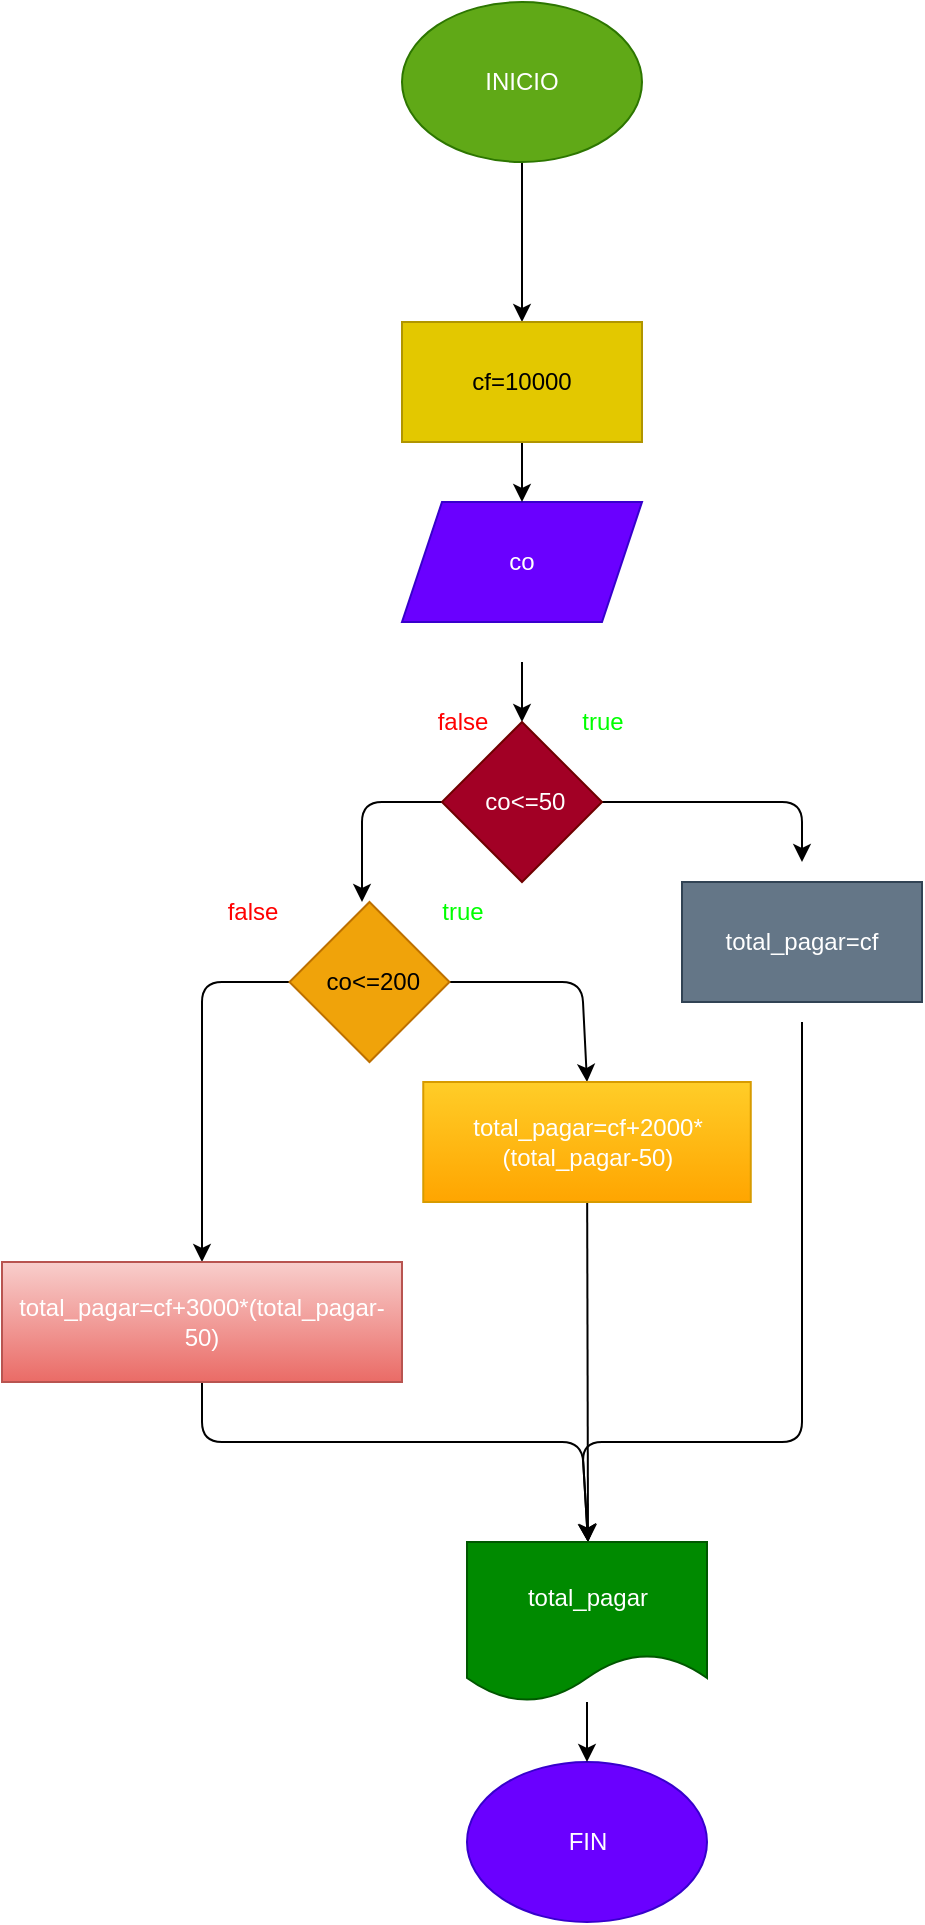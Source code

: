 <mxfile>
    <diagram id="bNt_rtY3qY7iT7Jzd-9t" name="Página-1">
        <mxGraphModel dx="1489" dy="411" grid="1" gridSize="10" guides="1" tooltips="1" connect="1" arrows="1" fold="1" page="1" pageScale="1" pageWidth="827" pageHeight="1169" math="0" shadow="0">
            <root>
                <mxCell id="0"/>
                <mxCell id="1" parent="0"/>
                <mxCell id="45" value="" style="edgeStyle=none;html=1;" parent="1" source="2" target="33" edge="1">
                    <mxGeometry relative="1" as="geometry"/>
                </mxCell>
                <mxCell id="2" value="INICIO" style="ellipse;whiteSpace=wrap;html=1;fillColor=#60a917;fontColor=#ffffff;strokeColor=#2D7600;" parent="1" vertex="1">
                    <mxGeometry x="190" y="10" width="120" height="80" as="geometry"/>
                </mxCell>
                <mxCell id="6" value="" style="edgeStyle=none;html=1;" parent="1" source="3" edge="1">
                    <mxGeometry relative="1" as="geometry">
                        <mxPoint x="250" y="260" as="targetPoint"/>
                    </mxGeometry>
                </mxCell>
                <mxCell id="3" value="co" style="shape=parallelogram;perimeter=parallelogramPerimeter;whiteSpace=wrap;html=1;fixedSize=1;fillColor=#6a00ff;fontColor=#ffffff;strokeColor=#3700CC;" parent="1" vertex="1">
                    <mxGeometry x="190" y="260" width="120" height="60" as="geometry"/>
                </mxCell>
                <mxCell id="8" value="" style="edgeStyle=none;html=1;" parent="1" target="7" edge="1">
                    <mxGeometry relative="1" as="geometry">
                        <mxPoint x="250" y="340" as="sourcePoint"/>
                    </mxGeometry>
                </mxCell>
                <mxCell id="10" value="" style="edgeStyle=none;html=1;" parent="1" source="7" edge="1">
                    <mxGeometry relative="1" as="geometry">
                        <Array as="points">
                            <mxPoint x="390" y="410"/>
                        </Array>
                        <mxPoint x="390" y="440" as="targetPoint"/>
                    </mxGeometry>
                </mxCell>
                <mxCell id="13" style="edgeStyle=none;html=1;" parent="1" source="7" edge="1">
                    <mxGeometry relative="1" as="geometry">
                        <mxPoint x="170" y="460" as="targetPoint"/>
                        <Array as="points">
                            <mxPoint x="170" y="410"/>
                        </Array>
                    </mxGeometry>
                </mxCell>
                <mxCell id="7" value="&amp;nbsp;co&amp;lt;=50" style="rhombus;whiteSpace=wrap;html=1;align=center;fillColor=#a20025;fontColor=#ffffff;strokeColor=#6F0000;" parent="1" vertex="1">
                    <mxGeometry x="210" y="370" width="80" height="80" as="geometry"/>
                </mxCell>
                <mxCell id="32" style="edgeStyle=none;html=1;" parent="1" edge="1">
                    <mxGeometry relative="1" as="geometry">
                        <mxPoint x="283" y="780" as="targetPoint"/>
                        <Array as="points">
                            <mxPoint x="390" y="730"/>
                            <mxPoint x="280" y="730"/>
                        </Array>
                        <mxPoint x="390" y="520" as="sourcePoint"/>
                    </mxGeometry>
                </mxCell>
                <mxCell id="18" style="edgeStyle=none;html=1;entryX=0.5;entryY=0;entryDx=0;entryDy=0;" parent="1" source="11" target="37" edge="1">
                    <mxGeometry relative="1" as="geometry">
                        <Array as="points">
                            <mxPoint x="280" y="500"/>
                        </Array>
                        <mxPoint x="282.5" y="540" as="targetPoint"/>
                    </mxGeometry>
                </mxCell>
                <mxCell id="21" style="edgeStyle=none;html=1;entryX=0.5;entryY=0;entryDx=0;entryDy=0;" parent="1" source="11" target="39" edge="1">
                    <mxGeometry relative="1" as="geometry">
                        <Array as="points">
                            <mxPoint x="90" y="500"/>
                        </Array>
                        <mxPoint x="100" y="520" as="targetPoint"/>
                    </mxGeometry>
                </mxCell>
                <mxCell id="11" value="&amp;nbsp;co&amp;lt;=200" style="rhombus;whiteSpace=wrap;html=1;align=center;fillColor=#f0a30a;fontColor=#000000;strokeColor=#BD7000;" parent="1" vertex="1">
                    <mxGeometry x="133.75" y="460" width="80" height="80" as="geometry"/>
                </mxCell>
                <mxCell id="30" style="edgeStyle=none;html=1;exitX=0.5;exitY=1;exitDx=0;exitDy=0;" parent="1" source="39" edge="1">
                    <mxGeometry relative="1" as="geometry">
                        <mxPoint x="283" y="780" as="targetPoint"/>
                        <Array as="points">
                            <mxPoint x="90" y="730"/>
                            <mxPoint x="280" y="730"/>
                        </Array>
                        <mxPoint x="163" y="720" as="sourcePoint"/>
                    </mxGeometry>
                </mxCell>
                <mxCell id="31" style="edgeStyle=none;html=1;" parent="1" edge="1">
                    <mxGeometry relative="1" as="geometry">
                        <mxPoint x="283" y="780" as="targetPoint"/>
                        <mxPoint x="282.585" y="610" as="sourcePoint"/>
                    </mxGeometry>
                </mxCell>
                <mxCell id="22" value="&lt;font color=&quot;#00ff00&quot;&gt;true&lt;/font&gt;" style="text;html=1;align=center;verticalAlign=middle;resizable=0;points=[];autosize=1;strokeColor=none;fillColor=none;" parent="1" vertex="1">
                    <mxGeometry x="270" y="355" width="40" height="30" as="geometry"/>
                </mxCell>
                <mxCell id="23" value="&lt;span style=&quot;color: rgb(255, 0, 0);&quot;&gt;false&lt;/span&gt;" style="text;html=1;align=center;verticalAlign=middle;resizable=0;points=[];autosize=1;strokeColor=none;fillColor=none;" parent="1" vertex="1">
                    <mxGeometry x="195" y="355" width="50" height="30" as="geometry"/>
                </mxCell>
                <mxCell id="24" value="&lt;span style=&quot;color: rgb(255, 0, 0);&quot;&gt;false&lt;/span&gt;" style="text;html=1;align=center;verticalAlign=middle;resizable=0;points=[];autosize=1;strokeColor=none;fillColor=none;" parent="1" vertex="1">
                    <mxGeometry x="90" y="450" width="50" height="30" as="geometry"/>
                </mxCell>
                <mxCell id="27" value="&lt;font color=&quot;#00ff00&quot;&gt;true&lt;/font&gt;" style="text;html=1;align=center;verticalAlign=middle;resizable=0;points=[];autosize=1;strokeColor=none;fillColor=none;" parent="1" vertex="1">
                    <mxGeometry x="200" y="450" width="40" height="30" as="geometry"/>
                </mxCell>
                <mxCell id="29" value="FIN" style="ellipse;whiteSpace=wrap;html=1;fillColor=#6a00ff;fontColor=#ffffff;strokeColor=#3700CC;" parent="1" vertex="1">
                    <mxGeometry x="222.5" y="890" width="120" height="80" as="geometry"/>
                </mxCell>
                <mxCell id="44" value="" style="edgeStyle=none;html=1;" parent="1" source="33" target="3" edge="1">
                    <mxGeometry relative="1" as="geometry"/>
                </mxCell>
                <mxCell id="33" value="cf=10000" style="rounded=0;whiteSpace=wrap;html=1;fillColor=#e3c800;fontColor=#000000;strokeColor=#B09500;" parent="1" vertex="1">
                    <mxGeometry x="190" y="170" width="120" height="60" as="geometry"/>
                </mxCell>
                <mxCell id="34" value="total_pagar=cf" style="rounded=0;whiteSpace=wrap;html=1;fillColor=#647687;fontColor=#ffffff;strokeColor=#314354;" parent="1" vertex="1">
                    <mxGeometry x="330" y="450" width="120" height="60" as="geometry"/>
                </mxCell>
                <mxCell id="43" value="" style="edgeStyle=none;html=1;" parent="1" source="36" target="29" edge="1">
                    <mxGeometry relative="1" as="geometry"/>
                </mxCell>
                <mxCell id="36" value="total_pagar" style="shape=document;whiteSpace=wrap;html=1;boundedLbl=1;fillColor=#008a00;fontColor=#ffffff;strokeColor=#005700;" parent="1" vertex="1">
                    <mxGeometry x="222.5" y="780" width="120" height="80" as="geometry"/>
                </mxCell>
                <mxCell id="37" value="&lt;span style=&quot;color: rgb(255, 255, 255);&quot;&gt;total_pagar=cf+2000*(total_pagar-50)&lt;/span&gt;" style="rounded=0;whiteSpace=wrap;html=1;fillColor=#ffcd28;gradientColor=#ffa500;strokeColor=#d79b00;" parent="1" vertex="1">
                    <mxGeometry x="200.63" y="550" width="163.75" height="60" as="geometry"/>
                </mxCell>
                <mxCell id="39" value="&lt;span style=&quot;color: rgb(255, 255, 255);&quot;&gt;total_pagar=cf+3000*(total_pagar-50)&lt;/span&gt;" style="rounded=0;whiteSpace=wrap;html=1;fillColor=#f8cecc;gradientColor=#ea6b66;strokeColor=#b85450;" parent="1" vertex="1">
                    <mxGeometry x="-10" y="640" width="200" height="60" as="geometry"/>
                </mxCell>
            </root>
        </mxGraphModel>
    </diagram>
</mxfile>